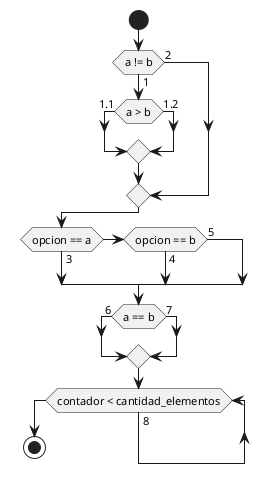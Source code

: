 @startuml
start

if (a != b) then (1)
  if (a > b) then (1.1)
  else (1.2)
  endif
else (2)
endif

if (opcion == a) then (3)
elseif (opcion == b) then (4)
else (5)
endif

if (a == b) then (6)
else (7)
endif

while (contador < cantidad_elementos) is (8)
endwhile

stop
@enduml